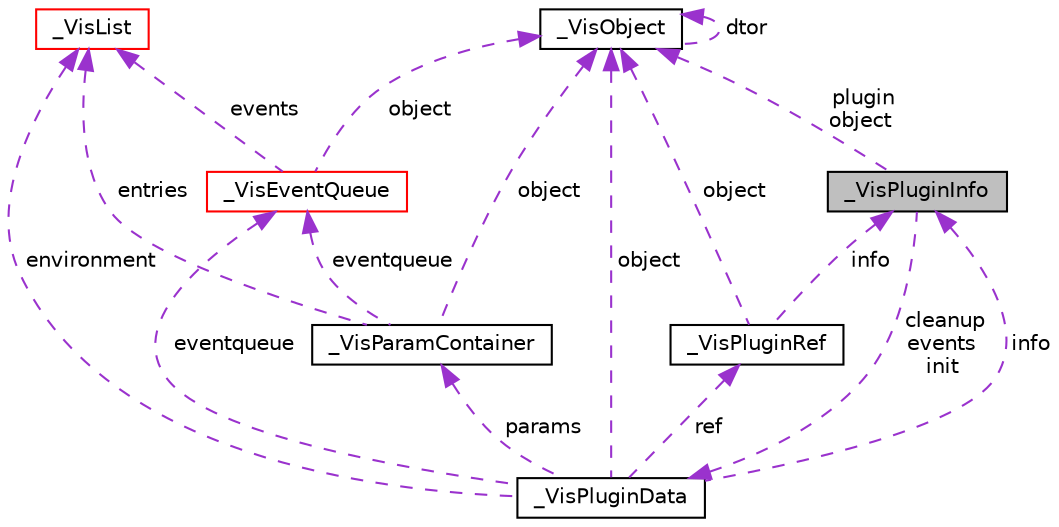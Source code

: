 digraph G
{
  edge [fontname="Helvetica",fontsize="10",labelfontname="Helvetica",labelfontsize="10"];
  node [fontname="Helvetica",fontsize="10",shape=record];
  Node1 [label="_VisPluginInfo",height=0.2,width=0.4,color="black", fillcolor="grey75", style="filled" fontcolor="black"];
  Node2 -> Node1 [dir="back",color="darkorchid3",fontsize="10",style="dashed",label=" cleanup\nevents\ninit" ,fontname="Helvetica"];
  Node2 [label="_VisPluginData",height=0.2,width=0.4,color="black", fillcolor="white", style="filled",URL="$struct__VisPluginData.html",tooltip="The VisPluginData structure is the main plugin structure, every plugin is encapsulated in this..."];
  Node3 -> Node2 [dir="back",color="darkorchid3",fontsize="10",style="dashed",label=" params" ,fontname="Helvetica"];
  Node3 [label="_VisParamContainer",height=0.2,width=0.4,color="black", fillcolor="white", style="filled",URL="$struct__VisParamContainer.html",tooltip="Parameter container, is the container for a set of parameters."];
  Node4 -> Node3 [dir="back",color="darkorchid3",fontsize="10",style="dashed",label=" eventqueue" ,fontname="Helvetica"];
  Node4 [label="_VisEventQueue",height=0.2,width=0.4,color="red", fillcolor="white", style="filled",URL="$struct__VisEventQueue.html",tooltip="The event queue data structure."];
  Node5 -> Node4 [dir="back",color="darkorchid3",fontsize="10",style="dashed",label=" events" ,fontname="Helvetica"];
  Node5 [label="_VisList",height=0.2,width=0.4,color="red", fillcolor="white", style="filled",URL="$struct__VisList.html",tooltip="The VisList data structure represents a linked list."];
  Node6 -> Node4 [dir="back",color="darkorchid3",fontsize="10",style="dashed",label=" object" ,fontname="Helvetica"];
  Node6 [label="_VisObject",height=0.2,width=0.4,color="black", fillcolor="white", style="filled",URL="$struct__VisObject.html",tooltip="The VisObject structure contains all the VisObject housekeeping data like refcounting and a pointer t..."];
  Node6 -> Node6 [dir="back",color="darkorchid3",fontsize="10",style="dashed",label=" dtor" ,fontname="Helvetica"];
  Node5 -> Node3 [dir="back",color="darkorchid3",fontsize="10",style="dashed",label=" entries" ,fontname="Helvetica"];
  Node6 -> Node3 [dir="back",color="darkorchid3",fontsize="10",style="dashed",label=" object" ,fontname="Helvetica"];
  Node4 -> Node2 [dir="back",color="darkorchid3",fontsize="10",style="dashed",label=" eventqueue" ,fontname="Helvetica"];
  Node7 -> Node2 [dir="back",color="darkorchid3",fontsize="10",style="dashed",label=" ref" ,fontname="Helvetica"];
  Node7 [label="_VisPluginRef",height=0.2,width=0.4,color="black", fillcolor="white", style="filled",URL="$struct__VisPluginRef.html",tooltip="The VisPluginRef data structure contains information about the plugins and does refcounting."];
  Node6 -> Node7 [dir="back",color="darkorchid3",fontsize="10",style="dashed",label=" object" ,fontname="Helvetica"];
  Node1 -> Node7 [dir="back",color="darkorchid3",fontsize="10",style="dashed",label=" info" ,fontname="Helvetica"];
  Node5 -> Node2 [dir="back",color="darkorchid3",fontsize="10",style="dashed",label=" environment" ,fontname="Helvetica"];
  Node6 -> Node2 [dir="back",color="darkorchid3",fontsize="10",style="dashed",label=" object" ,fontname="Helvetica"];
  Node1 -> Node2 [dir="back",color="darkorchid3",fontsize="10",style="dashed",label=" info" ,fontname="Helvetica"];
  Node6 -> Node1 [dir="back",color="darkorchid3",fontsize="10",style="dashed",label=" plugin\nobject" ,fontname="Helvetica"];
}
